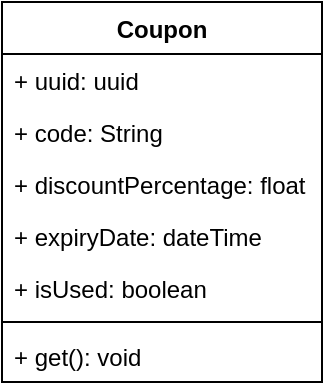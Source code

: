 <mxfile version="25.0.3">
  <diagram name="Page-1" id="hmridOJvRxa6bJszhUQ_">
    <mxGraphModel dx="880" dy="472" grid="1" gridSize="10" guides="1" tooltips="1" connect="1" arrows="1" fold="1" page="1" pageScale="1" pageWidth="827" pageHeight="1169" math="0" shadow="0">
      <root>
        <mxCell id="0" />
        <mxCell id="1" parent="0" />
        <mxCell id="k_tkpJcPuqWI7uJJ1kBj-1" value="Coupon" style="swimlane;fontStyle=1;align=center;verticalAlign=top;childLayout=stackLayout;horizontal=1;startSize=26;horizontalStack=0;resizeParent=1;resizeParentMax=0;resizeLast=0;collapsible=1;marginBottom=0;whiteSpace=wrap;html=1;" vertex="1" parent="1">
          <mxGeometry x="310" y="150" width="160" height="190" as="geometry" />
        </mxCell>
        <mxCell id="k_tkpJcPuqWI7uJJ1kBj-2" value="+ uuid: uuid" style="text;strokeColor=none;fillColor=none;align=left;verticalAlign=top;spacingLeft=4;spacingRight=4;overflow=hidden;rotatable=0;points=[[0,0.5],[1,0.5]];portConstraint=eastwest;whiteSpace=wrap;html=1;" vertex="1" parent="k_tkpJcPuqWI7uJJ1kBj-1">
          <mxGeometry y="26" width="160" height="26" as="geometry" />
        </mxCell>
        <mxCell id="k_tkpJcPuqWI7uJJ1kBj-7" value="+ code: String" style="text;strokeColor=none;fillColor=none;align=left;verticalAlign=top;spacingLeft=4;spacingRight=4;overflow=hidden;rotatable=0;points=[[0,0.5],[1,0.5]];portConstraint=eastwest;whiteSpace=wrap;html=1;" vertex="1" parent="k_tkpJcPuqWI7uJJ1kBj-1">
          <mxGeometry y="52" width="160" height="26" as="geometry" />
        </mxCell>
        <mxCell id="k_tkpJcPuqWI7uJJ1kBj-6" value="+ discountPercentage: float" style="text;strokeColor=none;fillColor=none;align=left;verticalAlign=top;spacingLeft=4;spacingRight=4;overflow=hidden;rotatable=0;points=[[0,0.5],[1,0.5]];portConstraint=eastwest;whiteSpace=wrap;html=1;" vertex="1" parent="k_tkpJcPuqWI7uJJ1kBj-1">
          <mxGeometry y="78" width="160" height="26" as="geometry" />
        </mxCell>
        <mxCell id="k_tkpJcPuqWI7uJJ1kBj-5" value="+ expiryDate: dateTime" style="text;strokeColor=none;fillColor=none;align=left;verticalAlign=top;spacingLeft=4;spacingRight=4;overflow=hidden;rotatable=0;points=[[0,0.5],[1,0.5]];portConstraint=eastwest;whiteSpace=wrap;html=1;" vertex="1" parent="k_tkpJcPuqWI7uJJ1kBj-1">
          <mxGeometry y="104" width="160" height="26" as="geometry" />
        </mxCell>
        <mxCell id="k_tkpJcPuqWI7uJJ1kBj-8" value="+ isUsed: boolean" style="text;strokeColor=none;fillColor=none;align=left;verticalAlign=top;spacingLeft=4;spacingRight=4;overflow=hidden;rotatable=0;points=[[0,0.5],[1,0.5]];portConstraint=eastwest;whiteSpace=wrap;html=1;" vertex="1" parent="k_tkpJcPuqWI7uJJ1kBj-1">
          <mxGeometry y="130" width="160" height="26" as="geometry" />
        </mxCell>
        <mxCell id="k_tkpJcPuqWI7uJJ1kBj-3" value="" style="line;strokeWidth=1;fillColor=none;align=left;verticalAlign=middle;spacingTop=-1;spacingLeft=3;spacingRight=3;rotatable=0;labelPosition=right;points=[];portConstraint=eastwest;strokeColor=inherit;" vertex="1" parent="k_tkpJcPuqWI7uJJ1kBj-1">
          <mxGeometry y="156" width="160" height="8" as="geometry" />
        </mxCell>
        <mxCell id="k_tkpJcPuqWI7uJJ1kBj-4" value="+ get(): void" style="text;strokeColor=none;fillColor=none;align=left;verticalAlign=top;spacingLeft=4;spacingRight=4;overflow=hidden;rotatable=0;points=[[0,0.5],[1,0.5]];portConstraint=eastwest;whiteSpace=wrap;html=1;" vertex="1" parent="k_tkpJcPuqWI7uJJ1kBj-1">
          <mxGeometry y="164" width="160" height="26" as="geometry" />
        </mxCell>
      </root>
    </mxGraphModel>
  </diagram>
</mxfile>
